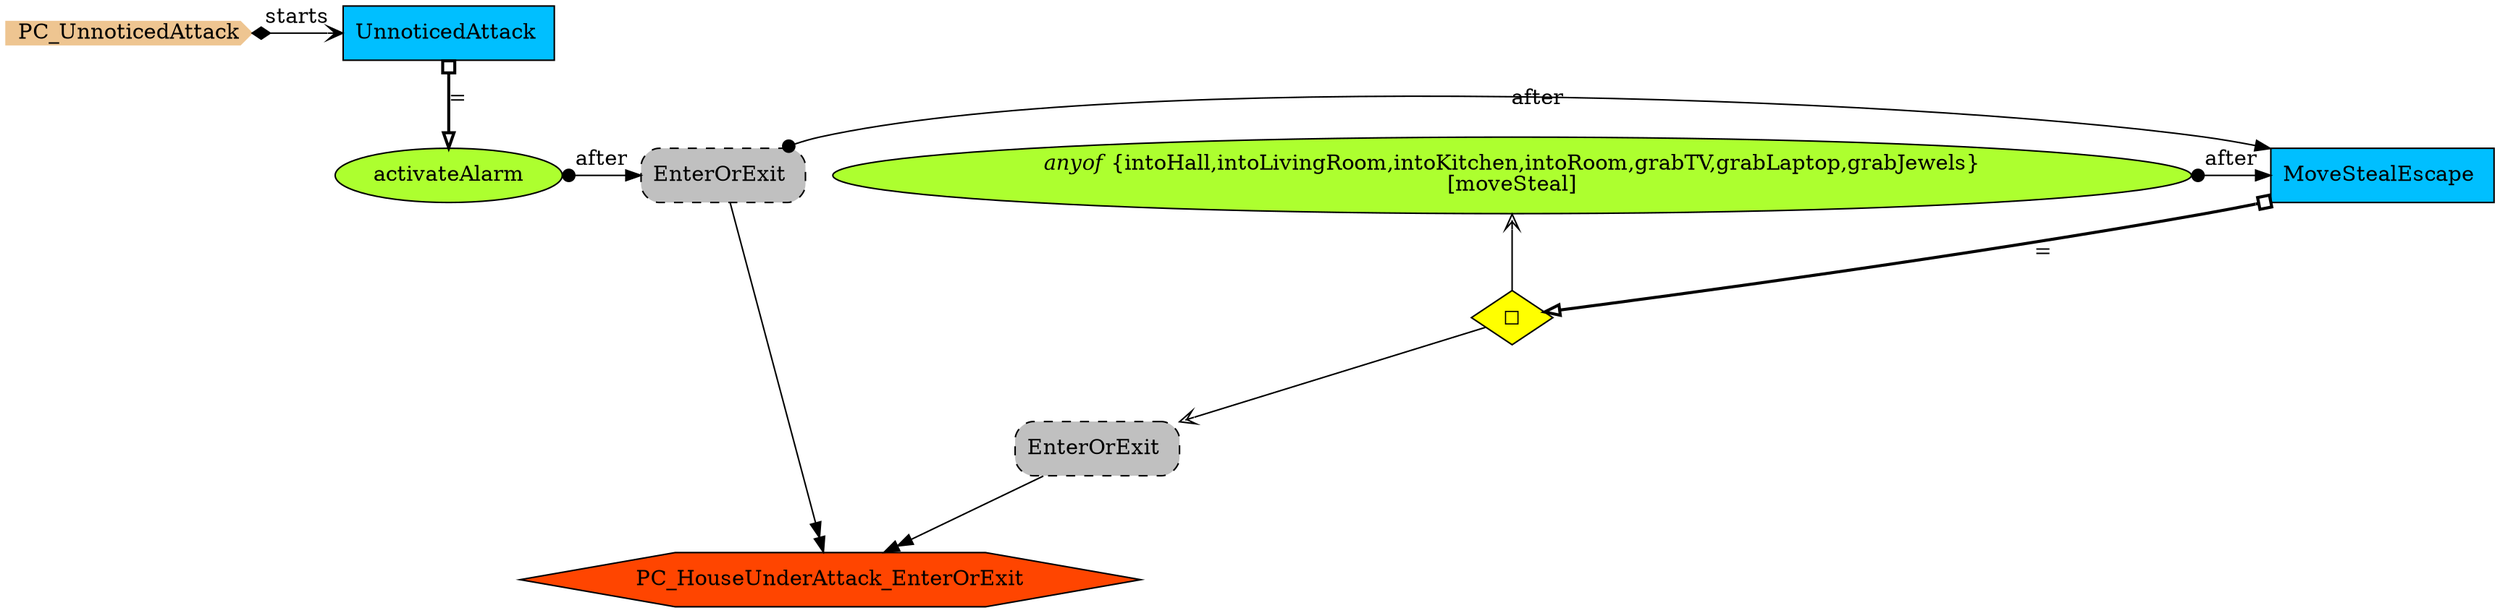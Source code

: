 digraph {
StartN_ [shape = cds,color=burlywood2,style=filled,height=.2,width=.2, label =PC_UnnoticedAttack];
moveSteal [shape=ellipse,fillcolor=greenyellow,style = filled,label=<<I>anyof</I> {intoHall,intoLivingRoom,intoKitchen,intoRoom,grabTV,grabLaptop,grabJewels}<br/>[moveSteal]>];
MoveStealEscape [shape=box,fillcolor=deepskyblue,style = filled,label="MoveStealEscape "];
OpMoveStealEscape [shape=diamond,fillcolor=yellow,style = filled,label="◻︎"];
RefEnterOrExit2 [shape=rectangle,fillcolor=gray,style="rounded,filled,dashed",label="EnterOrExit "];
RefEnterOrExit [shape=rectangle,fillcolor=gray,style="rounded,filled,dashed",label="EnterOrExit "];
PC_HouseUnderAttack_EnterOrExit [shape=hexagon,fillcolor=orangered,style=filled,label =PC_HouseUnderAttack_EnterOrExit];
UnnoticedAttack [shape=box,fillcolor=deepskyblue,style = filled,label="UnnoticedAttack "];
activateAlarm [shape=ellipse,fillcolor=greenyellow,style = filled,label="activateAlarm"];

{rank=min;StartN_,UnnoticedAttack}
{rank=same;activateAlarm,RefEnterOrExit,MoveStealEscape}
{rank=same;RefEnterOrExit,MoveStealEscape}
{rank=same;moveSteal,MoveStealEscape}

moveSteal->MoveStealEscape[arrowtail=dot,dir=both,label="after"];
OpMoveStealEscape->RefEnterOrExit2[arrowhead="vee",fillcolor=white,label=""];
OpMoveStealEscape->moveSteal[arrowhead="vee",fillcolor=white,label=""];
RefEnterOrExit2->PC_HouseUnderAttack_EnterOrExit[arrowhead="normalnormal",label=" "];
RefEnterOrExit->MoveStealEscape[arrowtail=dot,dir=both,label="after"];
activateAlarm->RefEnterOrExit[arrowtail=dot,dir=both,label="after"];
RefEnterOrExit->PC_HouseUnderAttack_EnterOrExit[arrowhead="normalnormal",label=" "];
StartN_->UnnoticedAttack[arrowhead="open",arrowtail=diamond,dir=both,label="starts"];
MoveStealEscape->OpMoveStealEscape[arrowhead="onormal",dir=both,arrowtail=obox,penwidth=2,label="="];
UnnoticedAttack->activateAlarm[arrowhead="onormal",dir=both,arrowtail=obox,penwidth=2,label="="];
}